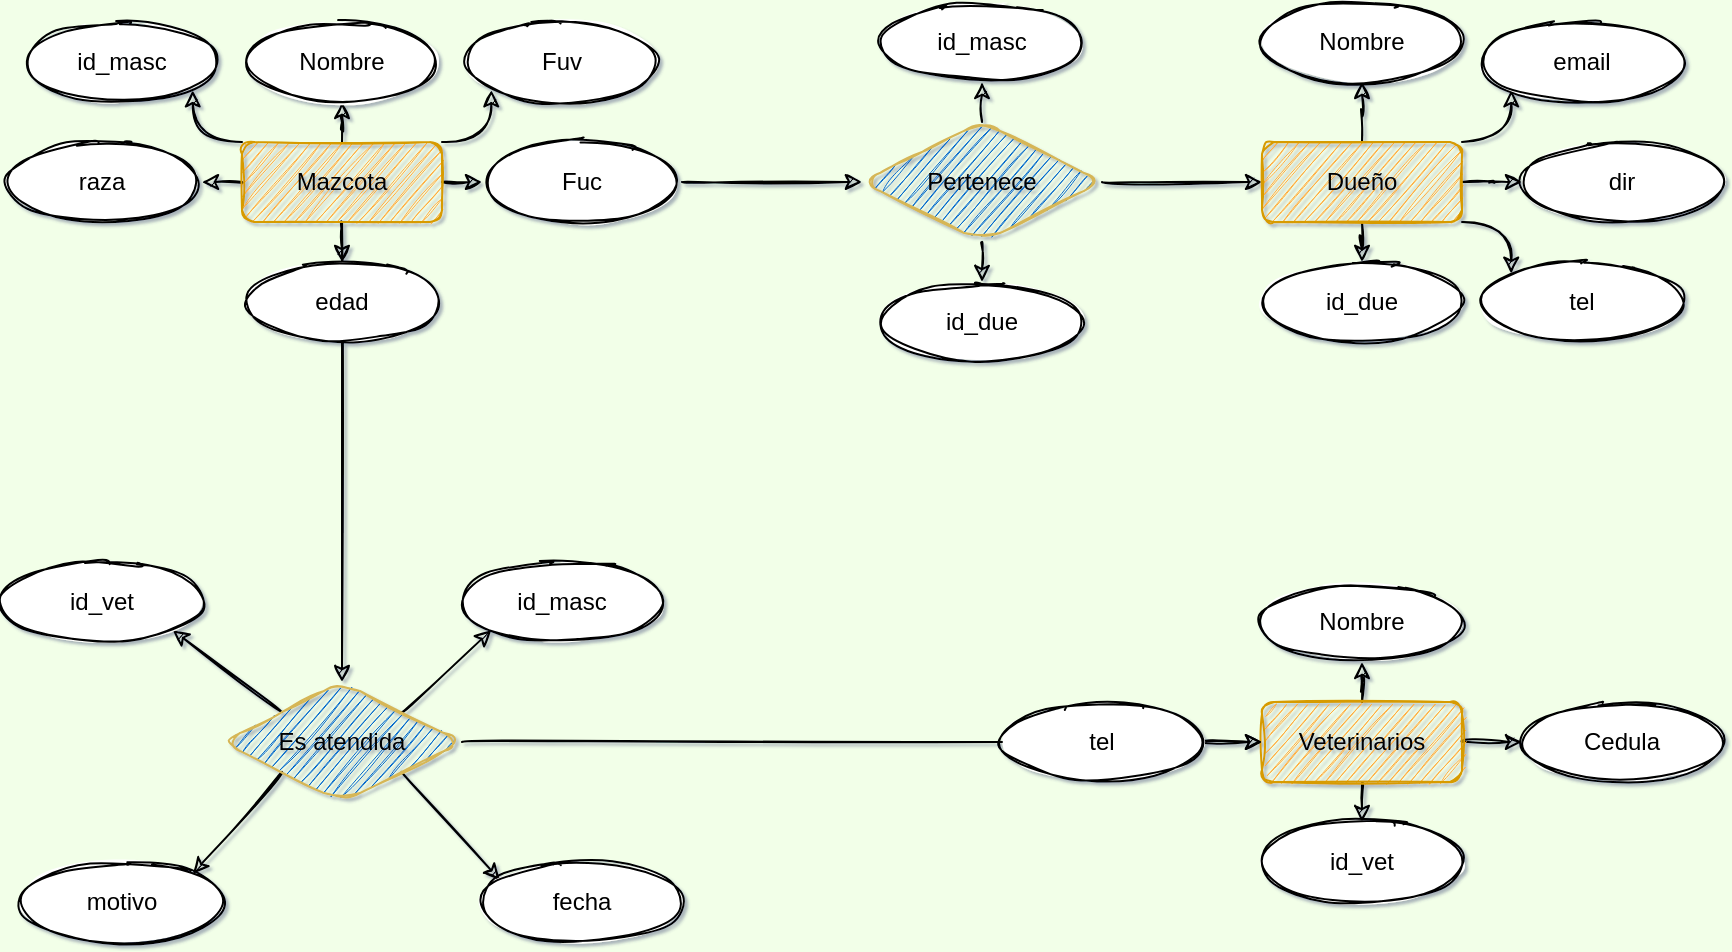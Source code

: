 <mxfile version="20.2.7" type="github">
  <diagram id="i5FDZGC0LUzFHS2zfDtS" name="Página-1">
    <mxGraphModel dx="1022" dy="738" grid="1" gridSize="10" guides="1" tooltips="1" connect="1" arrows="1" fold="1" page="1" pageScale="1" pageWidth="2000" pageHeight="2000" background="#F2FFE8" math="0" shadow="1">
      <root>
        <mxCell id="0" />
        <mxCell id="1" parent="0" />
        <mxCell id="C_DrKf8z4aHYQY3HsLjc-11" style="edgeStyle=orthogonalEdgeStyle;rounded=1;orthogonalLoop=1;jettySize=auto;html=1;exitX=0.5;exitY=0;exitDx=0;exitDy=0;sketch=1;curved=1;" edge="1" parent="1" source="C_DrKf8z4aHYQY3HsLjc-1" target="C_DrKf8z4aHYQY3HsLjc-6">
          <mxGeometry relative="1" as="geometry" />
        </mxCell>
        <mxCell id="C_DrKf8z4aHYQY3HsLjc-12" style="edgeStyle=orthogonalEdgeStyle;rounded=1;orthogonalLoop=1;jettySize=auto;html=1;exitX=0;exitY=0;exitDx=0;exitDy=0;entryX=1;entryY=1;entryDx=0;entryDy=0;sketch=1;curved=1;" edge="1" parent="1" source="C_DrKf8z4aHYQY3HsLjc-1" target="C_DrKf8z4aHYQY3HsLjc-2">
          <mxGeometry relative="1" as="geometry" />
        </mxCell>
        <mxCell id="C_DrKf8z4aHYQY3HsLjc-13" style="edgeStyle=orthogonalEdgeStyle;rounded=1;orthogonalLoop=1;jettySize=auto;html=1;exitX=0;exitY=0.5;exitDx=0;exitDy=0;entryX=1;entryY=0.5;entryDx=0;entryDy=0;sketch=1;curved=1;" edge="1" parent="1" source="C_DrKf8z4aHYQY3HsLjc-1" target="C_DrKf8z4aHYQY3HsLjc-3">
          <mxGeometry relative="1" as="geometry" />
        </mxCell>
        <mxCell id="C_DrKf8z4aHYQY3HsLjc-14" style="edgeStyle=orthogonalEdgeStyle;rounded=1;orthogonalLoop=1;jettySize=auto;html=1;exitX=1;exitY=0.5;exitDx=0;exitDy=0;entryX=0;entryY=0.5;entryDx=0;entryDy=0;sketch=1;curved=1;" edge="1" parent="1" source="C_DrKf8z4aHYQY3HsLjc-1" target="C_DrKf8z4aHYQY3HsLjc-8">
          <mxGeometry relative="1" as="geometry" />
        </mxCell>
        <mxCell id="C_DrKf8z4aHYQY3HsLjc-15" style="edgeStyle=orthogonalEdgeStyle;rounded=1;orthogonalLoop=1;jettySize=auto;html=1;exitX=1;exitY=0;exitDx=0;exitDy=0;entryX=0;entryY=1;entryDx=0;entryDy=0;sketch=1;curved=1;" edge="1" parent="1" source="C_DrKf8z4aHYQY3HsLjc-1" target="C_DrKf8z4aHYQY3HsLjc-7">
          <mxGeometry relative="1" as="geometry" />
        </mxCell>
        <mxCell id="C_DrKf8z4aHYQY3HsLjc-16" style="edgeStyle=orthogonalEdgeStyle;rounded=1;orthogonalLoop=1;jettySize=auto;html=1;exitX=0.5;exitY=1;exitDx=0;exitDy=0;entryX=0.5;entryY=0;entryDx=0;entryDy=0;sketch=1;curved=1;" edge="1" parent="1" source="C_DrKf8z4aHYQY3HsLjc-1" target="C_DrKf8z4aHYQY3HsLjc-4">
          <mxGeometry relative="1" as="geometry" />
        </mxCell>
        <mxCell id="C_DrKf8z4aHYQY3HsLjc-68" style="edgeStyle=none;rounded=1;orthogonalLoop=1;jettySize=auto;html=1;exitX=0.5;exitY=1;exitDx=0;exitDy=0;sketch=1;curved=1;" edge="1" parent="1" source="C_DrKf8z4aHYQY3HsLjc-1" target="C_DrKf8z4aHYQY3HsLjc-58">
          <mxGeometry relative="1" as="geometry" />
        </mxCell>
        <mxCell id="C_DrKf8z4aHYQY3HsLjc-1" value="Mazcota" style="whiteSpace=wrap;html=1;align=center;fillColor=#FFAB3D;strokeColor=#d79b00;sketch=1;rounded=1;" vertex="1" parent="1">
          <mxGeometry x="150" y="240" width="100" height="40" as="geometry" />
        </mxCell>
        <mxCell id="C_DrKf8z4aHYQY3HsLjc-2" value="id_masc" style="ellipse;whiteSpace=wrap;html=1;align=center;sketch=1;rounded=1;" vertex="1" parent="1">
          <mxGeometry x="40" y="180" width="100" height="40" as="geometry" />
        </mxCell>
        <mxCell id="C_DrKf8z4aHYQY3HsLjc-3" value="raza" style="ellipse;whiteSpace=wrap;html=1;align=center;sketch=1;rounded=1;" vertex="1" parent="1">
          <mxGeometry x="30" y="240" width="100" height="40" as="geometry" />
        </mxCell>
        <mxCell id="C_DrKf8z4aHYQY3HsLjc-4" value="edad" style="ellipse;whiteSpace=wrap;html=1;align=center;sketch=1;rounded=1;" vertex="1" parent="1">
          <mxGeometry x="150" y="300" width="100" height="40" as="geometry" />
        </mxCell>
        <mxCell id="C_DrKf8z4aHYQY3HsLjc-6" value="Nombre" style="ellipse;whiteSpace=wrap;html=1;align=center;sketch=1;rounded=1;" vertex="1" parent="1">
          <mxGeometry x="150" y="180" width="100" height="40" as="geometry" />
        </mxCell>
        <mxCell id="C_DrKf8z4aHYQY3HsLjc-7" value="Fuv" style="ellipse;whiteSpace=wrap;html=1;align=center;sketch=1;rounded=1;" vertex="1" parent="1">
          <mxGeometry x="260" y="180" width="100" height="40" as="geometry" />
        </mxCell>
        <mxCell id="C_DrKf8z4aHYQY3HsLjc-34" style="edgeStyle=none;rounded=1;orthogonalLoop=1;jettySize=auto;html=1;exitX=1;exitY=0.5;exitDx=0;exitDy=0;entryX=0;entryY=0.5;entryDx=0;entryDy=0;sketch=1;curved=1;" edge="1" parent="1" source="C_DrKf8z4aHYQY3HsLjc-8" target="C_DrKf8z4aHYQY3HsLjc-17">
          <mxGeometry relative="1" as="geometry" />
        </mxCell>
        <mxCell id="C_DrKf8z4aHYQY3HsLjc-8" value="Fuc" style="ellipse;whiteSpace=wrap;html=1;align=center;sketch=1;rounded=1;" vertex="1" parent="1">
          <mxGeometry x="270" y="240" width="100" height="40" as="geometry" />
        </mxCell>
        <mxCell id="C_DrKf8z4aHYQY3HsLjc-35" style="edgeStyle=none;rounded=1;orthogonalLoop=1;jettySize=auto;html=1;exitX=1;exitY=0.5;exitDx=0;exitDy=0;entryX=0;entryY=0.5;entryDx=0;entryDy=0;sketch=1;curved=1;" edge="1" parent="1" source="C_DrKf8z4aHYQY3HsLjc-17" target="C_DrKf8z4aHYQY3HsLjc-24">
          <mxGeometry relative="1" as="geometry" />
        </mxCell>
        <mxCell id="C_DrKf8z4aHYQY3HsLjc-41" style="edgeStyle=none;rounded=1;orthogonalLoop=1;jettySize=auto;html=1;exitX=0.5;exitY=0;exitDx=0;exitDy=0;entryX=0.5;entryY=1;entryDx=0;entryDy=0;sketch=1;curved=1;" edge="1" parent="1" source="C_DrKf8z4aHYQY3HsLjc-17" target="C_DrKf8z4aHYQY3HsLjc-37">
          <mxGeometry relative="1" as="geometry" />
        </mxCell>
        <mxCell id="C_DrKf8z4aHYQY3HsLjc-42" style="edgeStyle=none;rounded=1;orthogonalLoop=1;jettySize=auto;html=1;exitX=0.5;exitY=1;exitDx=0;exitDy=0;entryX=0.5;entryY=0;entryDx=0;entryDy=0;sketch=1;curved=1;" edge="1" parent="1" source="C_DrKf8z4aHYQY3HsLjc-17" target="C_DrKf8z4aHYQY3HsLjc-38">
          <mxGeometry relative="1" as="geometry" />
        </mxCell>
        <mxCell id="C_DrKf8z4aHYQY3HsLjc-17" value="Pertenece" style="shape=rhombus;perimeter=rhombusPerimeter;whiteSpace=wrap;html=1;align=center;fillColor=#0066CC;strokeColor=#d6b656;sketch=1;rounded=1;" vertex="1" parent="1">
          <mxGeometry x="460" y="230" width="120" height="60" as="geometry" />
        </mxCell>
        <mxCell id="C_DrKf8z4aHYQY3HsLjc-18" style="edgeStyle=orthogonalEdgeStyle;rounded=1;orthogonalLoop=1;jettySize=auto;html=1;exitX=0.5;exitY=0;exitDx=0;exitDy=0;sketch=1;curved=1;" edge="1" parent="1" source="C_DrKf8z4aHYQY3HsLjc-24" target="C_DrKf8z4aHYQY3HsLjc-28">
          <mxGeometry relative="1" as="geometry" />
        </mxCell>
        <mxCell id="C_DrKf8z4aHYQY3HsLjc-22" style="edgeStyle=orthogonalEdgeStyle;rounded=1;orthogonalLoop=1;jettySize=auto;html=1;exitX=1;exitY=0;exitDx=0;exitDy=0;entryX=0;entryY=1;entryDx=0;entryDy=0;sketch=1;curved=1;" edge="1" parent="1" source="C_DrKf8z4aHYQY3HsLjc-24" target="C_DrKf8z4aHYQY3HsLjc-29">
          <mxGeometry relative="1" as="geometry" />
        </mxCell>
        <mxCell id="C_DrKf8z4aHYQY3HsLjc-31" style="edgeStyle=orthogonalEdgeStyle;rounded=1;orthogonalLoop=1;jettySize=auto;html=1;entryX=0;entryY=0.5;entryDx=0;entryDy=0;sketch=1;curved=1;" edge="1" parent="1" source="C_DrKf8z4aHYQY3HsLjc-24" target="C_DrKf8z4aHYQY3HsLjc-26">
          <mxGeometry relative="1" as="geometry" />
        </mxCell>
        <mxCell id="C_DrKf8z4aHYQY3HsLjc-32" style="edgeStyle=orthogonalEdgeStyle;rounded=1;orthogonalLoop=1;jettySize=auto;html=1;exitX=1;exitY=1;exitDx=0;exitDy=0;entryX=0;entryY=0;entryDx=0;entryDy=0;sketch=1;curved=1;" edge="1" parent="1" source="C_DrKf8z4aHYQY3HsLjc-24" target="C_DrKf8z4aHYQY3HsLjc-27">
          <mxGeometry relative="1" as="geometry" />
        </mxCell>
        <mxCell id="C_DrKf8z4aHYQY3HsLjc-33" style="edgeStyle=orthogonalEdgeStyle;rounded=1;orthogonalLoop=1;jettySize=auto;html=1;entryX=0.5;entryY=0;entryDx=0;entryDy=0;sketch=1;curved=1;" edge="1" parent="1" source="C_DrKf8z4aHYQY3HsLjc-24" target="C_DrKf8z4aHYQY3HsLjc-25">
          <mxGeometry relative="1" as="geometry" />
        </mxCell>
        <mxCell id="C_DrKf8z4aHYQY3HsLjc-24" value="Dueño" style="whiteSpace=wrap;html=1;align=center;fillColor=#FFAB3D;strokeColor=#d79b00;sketch=1;rounded=1;" vertex="1" parent="1">
          <mxGeometry x="660" y="240" width="100" height="40" as="geometry" />
        </mxCell>
        <mxCell id="C_DrKf8z4aHYQY3HsLjc-25" value="id_due" style="ellipse;whiteSpace=wrap;html=1;align=center;sketch=1;rounded=1;" vertex="1" parent="1">
          <mxGeometry x="660" y="300" width="100" height="40" as="geometry" />
        </mxCell>
        <mxCell id="C_DrKf8z4aHYQY3HsLjc-26" value="dir" style="ellipse;whiteSpace=wrap;html=1;align=center;sketch=1;rounded=1;" vertex="1" parent="1">
          <mxGeometry x="790" y="240" width="100" height="40" as="geometry" />
        </mxCell>
        <mxCell id="C_DrKf8z4aHYQY3HsLjc-27" value="tel" style="ellipse;whiteSpace=wrap;html=1;align=center;sketch=1;rounded=1;" vertex="1" parent="1">
          <mxGeometry x="770" y="300" width="100" height="40" as="geometry" />
        </mxCell>
        <mxCell id="C_DrKf8z4aHYQY3HsLjc-28" value="Nombre" style="ellipse;whiteSpace=wrap;html=1;align=center;sketch=1;rounded=1;" vertex="1" parent="1">
          <mxGeometry x="660" y="170" width="100" height="40" as="geometry" />
        </mxCell>
        <mxCell id="C_DrKf8z4aHYQY3HsLjc-29" value="email" style="ellipse;whiteSpace=wrap;html=1;align=center;sketch=1;rounded=1;" vertex="1" parent="1">
          <mxGeometry x="770" y="180" width="100" height="40" as="geometry" />
        </mxCell>
        <mxCell id="C_DrKf8z4aHYQY3HsLjc-37" value="id_masc" style="ellipse;whiteSpace=wrap;html=1;align=center;sketch=1;rounded=1;" vertex="1" parent="1">
          <mxGeometry x="470" y="170" width="100" height="40" as="geometry" />
        </mxCell>
        <mxCell id="C_DrKf8z4aHYQY3HsLjc-38" value="id_due" style="ellipse;whiteSpace=wrap;html=1;align=center;sketch=1;rounded=1;" vertex="1" parent="1">
          <mxGeometry x="470" y="310" width="100" height="40" as="geometry" />
        </mxCell>
        <mxCell id="C_DrKf8z4aHYQY3HsLjc-43" style="edgeStyle=orthogonalEdgeStyle;rounded=1;orthogonalLoop=1;jettySize=auto;html=1;exitX=0.5;exitY=0;exitDx=0;exitDy=0;sketch=1;curved=1;" edge="1" parent="1" source="C_DrKf8z4aHYQY3HsLjc-49" target="C_DrKf8z4aHYQY3HsLjc-53">
          <mxGeometry relative="1" as="geometry" />
        </mxCell>
        <mxCell id="C_DrKf8z4aHYQY3HsLjc-56" style="edgeStyle=none;rounded=1;orthogonalLoop=1;jettySize=auto;html=1;exitX=1;exitY=0.5;exitDx=0;exitDy=0;entryX=0;entryY=0.5;entryDx=0;entryDy=0;sketch=1;curved=1;" edge="1" parent="1" source="C_DrKf8z4aHYQY3HsLjc-49" target="C_DrKf8z4aHYQY3HsLjc-54">
          <mxGeometry relative="1" as="geometry" />
        </mxCell>
        <mxCell id="C_DrKf8z4aHYQY3HsLjc-57" style="edgeStyle=none;rounded=1;orthogonalLoop=1;jettySize=auto;html=1;exitX=0.5;exitY=1;exitDx=0;exitDy=0;entryX=0.5;entryY=0;entryDx=0;entryDy=0;sketch=1;curved=1;" edge="1" parent="1" source="C_DrKf8z4aHYQY3HsLjc-49" target="C_DrKf8z4aHYQY3HsLjc-50">
          <mxGeometry relative="1" as="geometry" />
        </mxCell>
        <mxCell id="C_DrKf8z4aHYQY3HsLjc-49" value="Veterinarios" style="whiteSpace=wrap;html=1;align=center;fillColor=#FFAB3D;strokeColor=#d79b00;sketch=1;rounded=1;" vertex="1" parent="1">
          <mxGeometry x="660" y="520" width="100" height="40" as="geometry" />
        </mxCell>
        <mxCell id="C_DrKf8z4aHYQY3HsLjc-50" value="id_vet" style="ellipse;whiteSpace=wrap;html=1;align=center;sketch=1;rounded=1;" vertex="1" parent="1">
          <mxGeometry x="660" y="580" width="100" height="40" as="geometry" />
        </mxCell>
        <mxCell id="C_DrKf8z4aHYQY3HsLjc-53" value="Nombre" style="ellipse;whiteSpace=wrap;html=1;align=center;sketch=1;rounded=1;" vertex="1" parent="1">
          <mxGeometry x="660" y="460" width="100" height="40" as="geometry" />
        </mxCell>
        <mxCell id="C_DrKf8z4aHYQY3HsLjc-54" value="Cedula" style="ellipse;whiteSpace=wrap;html=1;align=center;sketch=1;rounded=1;" vertex="1" parent="1">
          <mxGeometry x="790" y="520" width="100" height="40" as="geometry" />
        </mxCell>
        <mxCell id="C_DrKf8z4aHYQY3HsLjc-64" style="edgeStyle=none;rounded=1;orthogonalLoop=1;jettySize=auto;html=1;exitX=0;exitY=0;exitDx=0;exitDy=0;entryX=1;entryY=1;entryDx=0;entryDy=0;sketch=1;curved=1;" edge="1" parent="1" source="C_DrKf8z4aHYQY3HsLjc-58" target="C_DrKf8z4aHYQY3HsLjc-61">
          <mxGeometry relative="1" as="geometry" />
        </mxCell>
        <mxCell id="C_DrKf8z4aHYQY3HsLjc-65" style="edgeStyle=none;rounded=1;orthogonalLoop=1;jettySize=auto;html=1;exitX=1;exitY=0;exitDx=0;exitDy=0;entryX=0;entryY=1;entryDx=0;entryDy=0;sketch=1;curved=1;" edge="1" parent="1" source="C_DrKf8z4aHYQY3HsLjc-58" target="C_DrKf8z4aHYQY3HsLjc-59">
          <mxGeometry relative="1" as="geometry" />
        </mxCell>
        <mxCell id="C_DrKf8z4aHYQY3HsLjc-66" style="edgeStyle=none;rounded=1;orthogonalLoop=1;jettySize=auto;html=1;exitX=1;exitY=1;exitDx=0;exitDy=0;entryX=0.09;entryY=0.225;entryDx=0;entryDy=0;entryPerimeter=0;sketch=1;curved=1;" edge="1" parent="1" source="C_DrKf8z4aHYQY3HsLjc-58" target="C_DrKf8z4aHYQY3HsLjc-62">
          <mxGeometry relative="1" as="geometry" />
        </mxCell>
        <mxCell id="C_DrKf8z4aHYQY3HsLjc-67" style="edgeStyle=none;rounded=1;orthogonalLoop=1;jettySize=auto;html=1;exitX=0;exitY=1;exitDx=0;exitDy=0;entryX=1;entryY=0;entryDx=0;entryDy=0;sketch=1;curved=1;" edge="1" parent="1" source="C_DrKf8z4aHYQY3HsLjc-58" target="C_DrKf8z4aHYQY3HsLjc-63">
          <mxGeometry relative="1" as="geometry" />
        </mxCell>
        <mxCell id="C_DrKf8z4aHYQY3HsLjc-69" style="edgeStyle=none;rounded=1;orthogonalLoop=1;jettySize=auto;html=1;exitX=1;exitY=0.5;exitDx=0;exitDy=0;entryX=0;entryY=0.5;entryDx=0;entryDy=0;startArrow=none;sketch=1;curved=1;" edge="1" parent="1" source="C_DrKf8z4aHYQY3HsLjc-70" target="C_DrKf8z4aHYQY3HsLjc-49">
          <mxGeometry relative="1" as="geometry" />
        </mxCell>
        <mxCell id="C_DrKf8z4aHYQY3HsLjc-58" value="Es atendida" style="shape=rhombus;perimeter=rhombusPerimeter;whiteSpace=wrap;html=1;align=center;fillColor=#0066CC;strokeColor=#d6b656;sketch=1;rounded=1;" vertex="1" parent="1">
          <mxGeometry x="140" y="510" width="120" height="60" as="geometry" />
        </mxCell>
        <mxCell id="C_DrKf8z4aHYQY3HsLjc-59" value="id_masc" style="ellipse;whiteSpace=wrap;html=1;align=center;sketch=1;rounded=1;" vertex="1" parent="1">
          <mxGeometry x="260" y="450" width="100" height="40" as="geometry" />
        </mxCell>
        <mxCell id="C_DrKf8z4aHYQY3HsLjc-61" value="id_vet" style="ellipse;whiteSpace=wrap;html=1;align=center;sketch=1;rounded=1;" vertex="1" parent="1">
          <mxGeometry x="30" y="450" width="100" height="40" as="geometry" />
        </mxCell>
        <mxCell id="C_DrKf8z4aHYQY3HsLjc-62" value="fecha&lt;span style=&quot;color: rgba(0, 0, 0, 0); font-family: monospace; font-size: 0px; text-align: start;&quot;&gt;%3CmxGraphModel%3E%3Croot%3E%3CmxCell%20id%3D%220%22%2F%3E%3CmxCell%20id%3D%221%22%20parent%3D%220%22%2F%3E%3CmxCell%20id%3D%222%22%20value%3D%22id_masc%22%20style%3D%22ellipse%3BwhiteSpace%3Dwrap%3Bhtml%3D1%3Balign%3Dcenter%3B%22%20vertex%3D%221%22%20parent%3D%221%22%3E%3CmxGeometry%20x%3D%22150%22%20y%3D%22440%22%20width%3D%22100%22%20height%3D%2240%22%20as%3D%22geometry%22%2F%3E%3C%2FmxCell%3E%3C%2Froot%3E%3C%2FmxGraphModel%3E&lt;/span&gt;" style="ellipse;whiteSpace=wrap;html=1;align=center;sketch=1;rounded=1;" vertex="1" parent="1">
          <mxGeometry x="270" y="600" width="100" height="40" as="geometry" />
        </mxCell>
        <mxCell id="C_DrKf8z4aHYQY3HsLjc-63" value="motivo" style="ellipse;whiteSpace=wrap;html=1;align=center;sketch=1;rounded=1;" vertex="1" parent="1">
          <mxGeometry x="40" y="600" width="100" height="40" as="geometry" />
        </mxCell>
        <mxCell id="C_DrKf8z4aHYQY3HsLjc-72" style="edgeStyle=none;rounded=1;orthogonalLoop=1;jettySize=auto;html=1;exitX=1;exitY=0.5;exitDx=0;exitDy=0;sketch=1;curved=1;" edge="1" parent="1" source="C_DrKf8z4aHYQY3HsLjc-70">
          <mxGeometry relative="1" as="geometry">
            <mxPoint x="660" y="540" as="targetPoint" />
          </mxGeometry>
        </mxCell>
        <mxCell id="C_DrKf8z4aHYQY3HsLjc-70" value="tel" style="ellipse;whiteSpace=wrap;html=1;align=center;sketch=1;rounded=1;" vertex="1" parent="1">
          <mxGeometry x="530" y="520" width="100" height="40" as="geometry" />
        </mxCell>
        <mxCell id="C_DrKf8z4aHYQY3HsLjc-71" value="" style="edgeStyle=none;rounded=1;orthogonalLoop=1;jettySize=auto;html=1;exitX=1;exitY=0.5;exitDx=0;exitDy=0;entryX=0;entryY=0.5;entryDx=0;entryDy=0;endArrow=none;sketch=1;curved=1;" edge="1" parent="1" source="C_DrKf8z4aHYQY3HsLjc-58" target="C_DrKf8z4aHYQY3HsLjc-70">
          <mxGeometry relative="1" as="geometry">
            <mxPoint x="260" y="540" as="sourcePoint" />
            <mxPoint x="660" y="540" as="targetPoint" />
          </mxGeometry>
        </mxCell>
      </root>
    </mxGraphModel>
  </diagram>
</mxfile>
